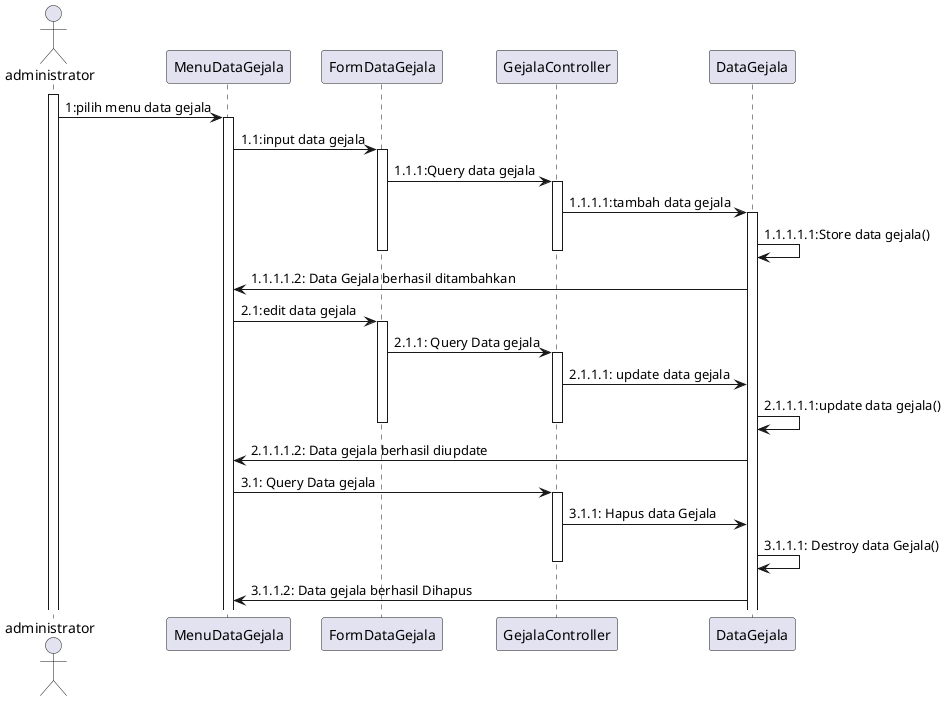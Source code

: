 @startuml
actor administrator
activate administrator
administrator->MenuDataGejala:1:pilih menu data gejala
activate MenuDataGejala
MenuDataGejala->FormDataGejala:1.1:input data gejala
activate FormDataGejala
FormDataGejala->GejalaController:1.1.1:Query data gejala
activate GejalaController
GejalaController->DataGejala:1.1.1.1:tambah data gejala
activate DataGejala
DataGejala->DataGejala:1.1.1.1.1:Store data gejala()
deactivate GejalaController
deactivate FormDataGejala
DataGejala->MenuDataGejala:1.1.1.1.2: Data Gejala berhasil ditambahkan
MenuDataGejala->FormDataGejala:2.1:edit data gejala
activate FormDataGejala
FormDataGejala->GejalaController:2.1.1: Query Data gejala
activate GejalaController
GejalaController->DataGejala:2.1.1.1: update data gejala
DataGejala->DataGejala:2.1.1.1.1:update data gejala()
deactivate GejalaController
deactivate FormDataGejala
DataGejala->MenuDataGejala:2.1.1.1.2: Data gejala berhasil diupdate

MenuDataGejala->GejalaController:3.1: Query Data gejala
activate GejalaController
GejalaController->DataGejala: 3.1.1: Hapus data Gejala
DataGejala->DataGejala: 3.1.1.1: Destroy data Gejala()
deactivate GejalaController
DataGejala->MenuDataGejala:3.1.1.2: Data gejala berhasil Dihapus
@enduml

